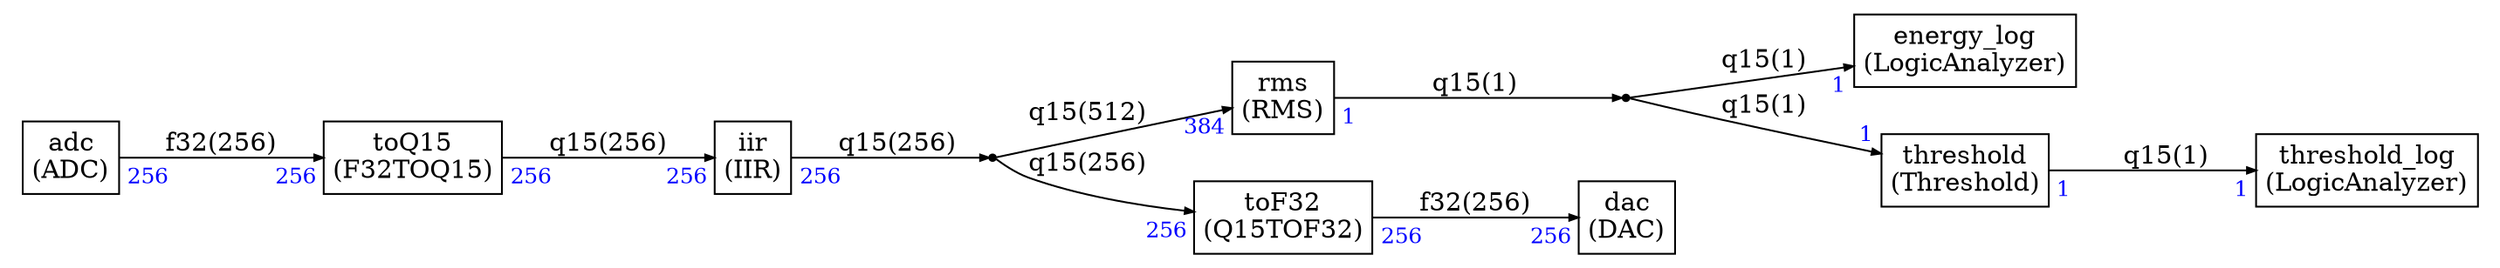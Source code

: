 



digraph structs {
    node [shape=plaintext]
    rankdir=LR
    edge [arrowsize=0.5]
    fontname="times"


adc [label=<
<TABLE BORDER="0" CELLBORDER="1" CELLSPACING="0" CELLPADDING="4">
  <TR>
    <TD ALIGN="CENTER" PORT="i">adc<BR/>(ADC)</TD>
  </TR>
</TABLE>>];

dac [label=<
<TABLE BORDER="0" CELLBORDER="1" CELLSPACING="0" CELLPADDING="4">
  <TR>
    <TD ALIGN="CENTER" PORT="i">dac<BR/>(DAC)</TD>
  </TR>
</TABLE>>];

dup0 [shape=point,label=dup0]

dup1 [shape=point,label=dup1]

energy_log [label=<
<TABLE BORDER="0" CELLBORDER="1" CELLSPACING="0" CELLPADDING="4">
  <TR>
    <TD ALIGN="CENTER" PORT="i">energy_log<BR/>(LogicAnalyzer)</TD>
  </TR>
</TABLE>>];

iir [label=<
<TABLE BORDER="0" CELLBORDER="1" CELLSPACING="0" CELLPADDING="4">
  <TR>
    <TD ALIGN="CENTER" PORT="i">iir<BR/>(IIR)</TD>
  </TR>
</TABLE>>];

rms [label=<
<TABLE BORDER="0" CELLBORDER="1" CELLSPACING="0" CELLPADDING="4">
  <TR>
    <TD ALIGN="CENTER" PORT="i">rms<BR/>(RMS)</TD>
  </TR>
</TABLE>>];

threshold [label=<
<TABLE BORDER="0" CELLBORDER="1" CELLSPACING="0" CELLPADDING="4">
  <TR>
    <TD ALIGN="CENTER" PORT="i">threshold<BR/>(Threshold)</TD>
  </TR>
</TABLE>>];

threshold_log [label=<
<TABLE BORDER="0" CELLBORDER="1" CELLSPACING="0" CELLPADDING="4">
  <TR>
    <TD ALIGN="CENTER" PORT="i">threshold_log<BR/>(LogicAnalyzer)</TD>
  </TR>
</TABLE>>];

toF32 [label=<
<TABLE BORDER="0" CELLBORDER="1" CELLSPACING="0" CELLPADDING="4">
  <TR>
    <TD ALIGN="CENTER" PORT="i">toF32<BR/>(Q15TOF32)</TD>
  </TR>
</TABLE>>];

toQ15 [label=<
<TABLE BORDER="0" CELLBORDER="1" CELLSPACING="0" CELLPADDING="4">
  <TR>
    <TD ALIGN="CENTER" PORT="i">toQ15<BR/>(F32TOQ15)</TD>
  </TR>
</TABLE>>];



adc:i -> toQ15:i [label="f32(256)"
,headlabel=<<TABLE BORDER="0" CELLPADDING="2"><TR><TD><FONT COLOR="blue" POINT-SIZE="12.0" >256</FONT>
</TD></TR></TABLE>>
,taillabel=<<TABLE BORDER="0" CELLPADDING="2"><TR><TD><FONT COLOR="blue" POINT-SIZE="12.0" >256</FONT>
</TD></TR></TABLE>>]

toQ15:i -> iir:i [label="q15(256)"
,headlabel=<<TABLE BORDER="0" CELLPADDING="2"><TR><TD><FONT COLOR="blue" POINT-SIZE="12.0" >256</FONT>
</TD></TR></TABLE>>
,taillabel=<<TABLE BORDER="0" CELLPADDING="2"><TR><TD><FONT COLOR="blue" POINT-SIZE="12.0" >256</FONT>
</TD></TR></TABLE>>]

toF32:i -> dac:i [label="f32(256)"
,headlabel=<<TABLE BORDER="0" CELLPADDING="2"><TR><TD><FONT COLOR="blue" POINT-SIZE="12.0" >256</FONT>
</TD></TR></TABLE>>
,taillabel=<<TABLE BORDER="0" CELLPADDING="2"><TR><TD><FONT COLOR="blue" POINT-SIZE="12.0" >256</FONT>
</TD></TR></TABLE>>]

threshold:i -> threshold_log:i [label="q15(1)"
,headlabel=<<TABLE BORDER="0" CELLPADDING="2"><TR><TD><FONT COLOR="blue" POINT-SIZE="12.0" >1</FONT>
</TD></TR></TABLE>>
,taillabel=<<TABLE BORDER="0" CELLPADDING="2"><TR><TD><FONT COLOR="blue" POINT-SIZE="12.0" >1</FONT>
</TD></TR></TABLE>>]

iir:i ->  
dup0 [label="q15(256)"

,taillabel=<<TABLE BORDER="0" CELLPADDING="2"><TR><TD><FONT COLOR="blue" POINT-SIZE="12.0" >256</FONT>
</TD></TR></TABLE>>]

 
dup0 -> toF32:i [label="q15(256)"
,headlabel=<<TABLE BORDER="0" CELLPADDING="2"><TR><TD><FONT COLOR="blue" POINT-SIZE="12.0" >256</FONT>
</TD></TR></TABLE>>
]

 
dup0 -> rms:i [label="q15(512)"
,headlabel=<<TABLE BORDER="0" CELLPADDING="2"><TR><TD><FONT COLOR="blue" POINT-SIZE="12.0" >384</FONT>
</TD></TR></TABLE>>
]

rms:i ->  
dup1 [label="q15(1)"

,taillabel=<<TABLE BORDER="0" CELLPADDING="2"><TR><TD><FONT COLOR="blue" POINT-SIZE="12.0" >1</FONT>
</TD></TR></TABLE>>]

 
dup1 -> threshold:i [label="q15(1)"
,headlabel=<<TABLE BORDER="0" CELLPADDING="2"><TR><TD><FONT COLOR="blue" POINT-SIZE="12.0" >1</FONT>
</TD></TR></TABLE>>
]

 
dup1 -> energy_log:i [label="q15(1)"
,headlabel=<<TABLE BORDER="0" CELLPADDING="2"><TR><TD><FONT COLOR="blue" POINT-SIZE="12.0" >1</FONT>
</TD></TR></TABLE>>
]


}
